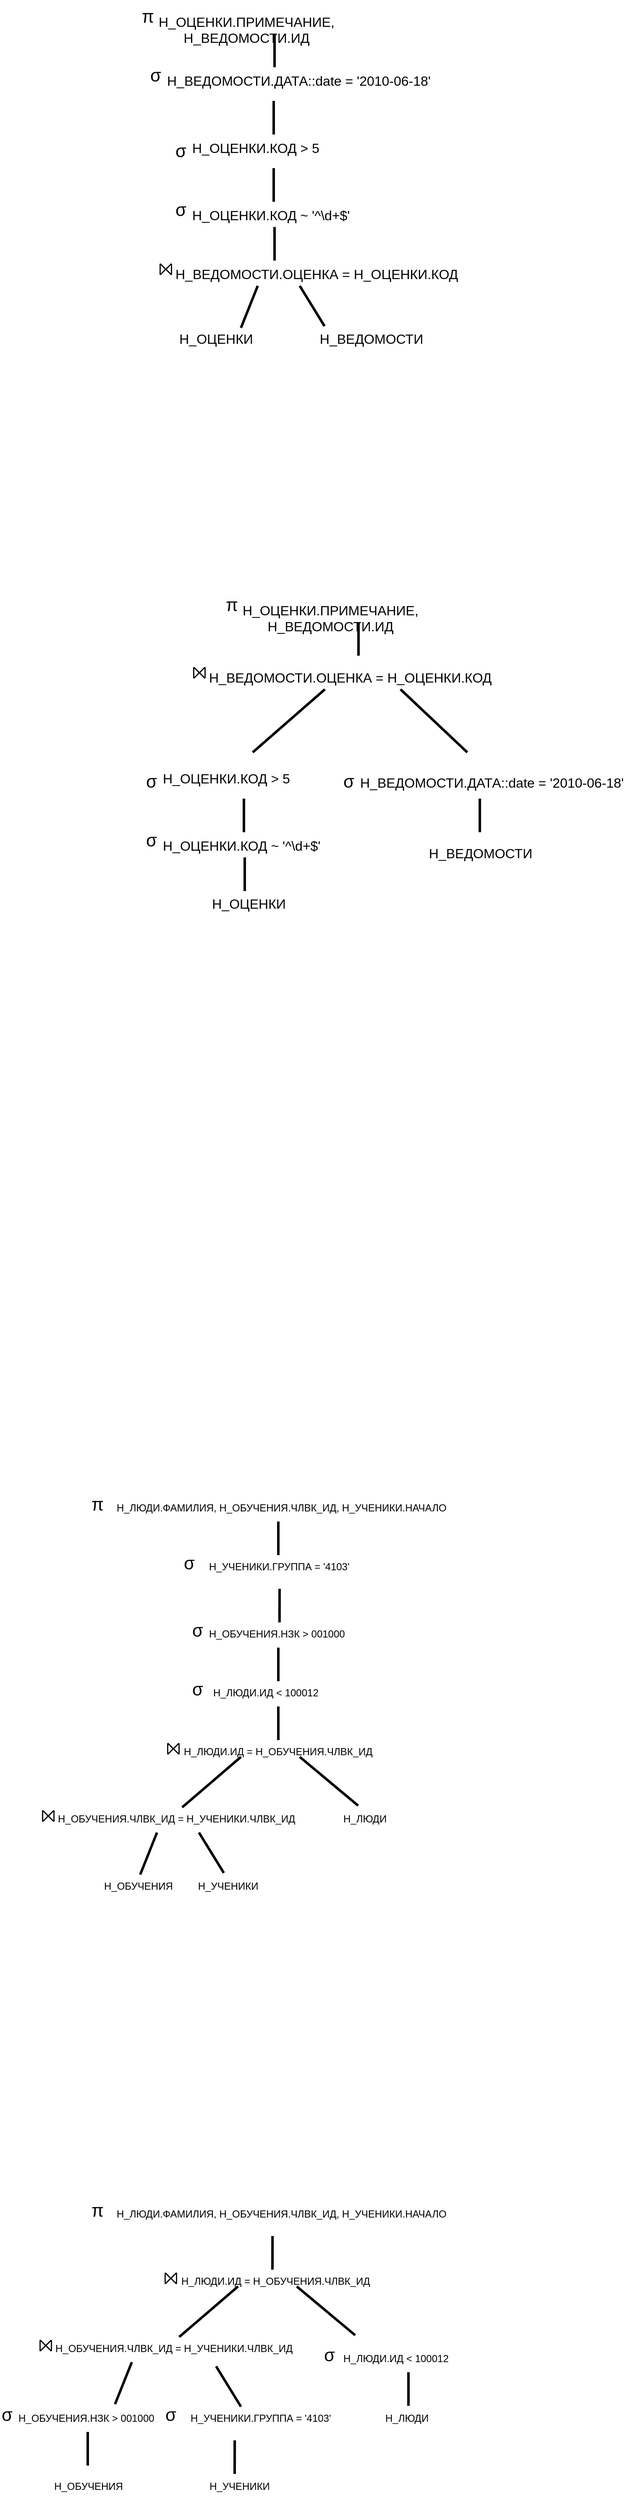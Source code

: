 <mxfile version="26.2.14">
  <diagram name="Страница — 1" id="1H5sKnfE3d8eU885hcAn">
    <mxGraphModel dx="976" dy="676" grid="1" gridSize="10" guides="1" tooltips="1" connect="1" arrows="1" fold="1" page="1" pageScale="1" pageWidth="827" pageHeight="1169" math="0" shadow="0">
      <root>
        <mxCell id="0" />
        <mxCell id="1" parent="0" />
        <mxCell id="Tx_kG5JFjuZFg7bBJf-3-4" value="" style="endArrow=none;html=1;rounded=0;strokeWidth=3;" parent="1" edge="1">
          <mxGeometry width="50" height="50" relative="1" as="geometry">
            <mxPoint x="400" y="400" as="sourcePoint" />
            <mxPoint x="420" y="350" as="targetPoint" />
          </mxGeometry>
        </mxCell>
        <mxCell id="Tx_kG5JFjuZFg7bBJf-3-5" value="" style="endArrow=none;html=1;rounded=0;endSize=15;strokeWidth=3;" parent="1" edge="1">
          <mxGeometry width="50" height="50" relative="1" as="geometry">
            <mxPoint x="499.57" y="398" as="sourcePoint" />
            <mxPoint x="470" y="350" as="targetPoint" />
          </mxGeometry>
        </mxCell>
        <mxCell id="Tx_kG5JFjuZFg7bBJf-3-6" value="&lt;font style=&quot;font-size: 16px;&quot;&gt;Н_ОЦЕНКИ&lt;/font&gt;" style="text;html=1;align=center;verticalAlign=middle;resizable=0;points=[];autosize=1;strokeColor=none;fillColor=none;" parent="1" vertex="1">
          <mxGeometry x="315" y="398" width="110" height="30" as="geometry" />
        </mxCell>
        <mxCell id="Tx_kG5JFjuZFg7bBJf-3-7" value="&lt;font style=&quot;font-size: 16px;&quot;&gt;Н_ВЕДОМОСТИ&lt;/font&gt;" style="text;html=1;align=center;verticalAlign=middle;resizable=0;points=[];autosize=1;strokeColor=none;fillColor=none;" parent="1" vertex="1">
          <mxGeometry x="480" y="398" width="150" height="30" as="geometry" />
        </mxCell>
        <mxCell id="VUIe60FdvrsXHlw0F6U0-4" value="⨝" style="text;whiteSpace=wrap;fontSize=21;" vertex="1" parent="1">
          <mxGeometry x="300" y="310" width="40" height="40" as="geometry" />
        </mxCell>
        <mxCell id="VUIe60FdvrsXHlw0F6U0-7" value="Н_ВЕДОМОСТИ.ОЦЕНКА = Н_ОЦЕНКИ.КОД" style="text;whiteSpace=wrap;fontSize=16;" vertex="1" parent="1">
          <mxGeometry x="320" y="320" width="360" height="40" as="geometry" />
        </mxCell>
        <mxCell id="VUIe60FdvrsXHlw0F6U0-11" value="Н_ОЦЕНКИ.КОД ~ &#39;^\d+$&#39;" style="text;whiteSpace=wrap;fontSize=16;" vertex="1" parent="1">
          <mxGeometry x="340" y="250" width="210" height="40" as="geometry" />
        </mxCell>
        <mxCell id="VUIe60FdvrsXHlw0F6U0-12" value="" style="endArrow=none;html=1;rounded=0;strokeWidth=3;" edge="1" parent="1">
          <mxGeometry width="50" height="50" relative="1" as="geometry">
            <mxPoint x="440" y="320" as="sourcePoint" />
            <mxPoint x="440" y="280" as="targetPoint" />
          </mxGeometry>
        </mxCell>
        <mxCell id="VUIe60FdvrsXHlw0F6U0-13" value="" style="endArrow=none;html=1;rounded=0;strokeWidth=3;" edge="1" parent="1">
          <mxGeometry width="50" height="50" relative="1" as="geometry">
            <mxPoint x="439" y="250" as="sourcePoint" />
            <mxPoint x="439" y="210" as="targetPoint" />
          </mxGeometry>
        </mxCell>
        <mxCell id="VUIe60FdvrsXHlw0F6U0-15" value="&lt;span style=&quot;font-size: 16px;&quot;&gt;Н_ОЦЕНКИ.КОД &amp;gt; 5&lt;/span&gt;" style="text;whiteSpace=wrap;html=1;" vertex="1" parent="1">
          <mxGeometry x="340" y="170" width="240" height="40" as="geometry" />
        </mxCell>
        <mxCell id="VUIe60FdvrsXHlw0F6U0-18" value="σ" style="text;whiteSpace=wrap;strokeWidth=3;fontSize=21;" vertex="1" parent="1">
          <mxGeometry x="290" y="80" width="40" height="40" as="geometry" />
        </mxCell>
        <mxCell id="VUIe60FdvrsXHlw0F6U0-19" value="σ" style="text;whiteSpace=wrap;strokeWidth=3;fontSize=21;" vertex="1" parent="1">
          <mxGeometry x="320" y="240" width="60" height="40" as="geometry" />
        </mxCell>
        <mxCell id="VUIe60FdvrsXHlw0F6U0-20" value="σ" style="text;whiteSpace=wrap;strokeWidth=3;fontSize=21;" vertex="1" parent="1">
          <mxGeometry x="320" y="170" width="40" height="40" as="geometry" />
        </mxCell>
        <mxCell id="VUIe60FdvrsXHlw0F6U0-24" value="" style="endArrow=none;html=1;rounded=0;strokeWidth=3;" edge="1" parent="1">
          <mxGeometry width="50" height="50" relative="1" as="geometry">
            <mxPoint x="439" y="170" as="sourcePoint" />
            <mxPoint x="439" y="130" as="targetPoint" />
          </mxGeometry>
        </mxCell>
        <mxCell id="VUIe60FdvrsXHlw0F6U0-25" value="Н_ОЦЕНКИ.КОД ~ &#39;^\d+$&#39;" style="text;whiteSpace=wrap;fontSize=16;" vertex="1" parent="1">
          <mxGeometry x="304.5" y="1000" width="210" height="40" as="geometry" />
        </mxCell>
        <mxCell id="VUIe60FdvrsXHlw0F6U0-26" value="" style="endArrow=none;html=1;rounded=0;strokeWidth=3;" edge="1" parent="1">
          <mxGeometry width="50" height="50" relative="1" as="geometry">
            <mxPoint x="403.5" y="1000" as="sourcePoint" />
            <mxPoint x="403.5" y="960" as="targetPoint" />
          </mxGeometry>
        </mxCell>
        <mxCell id="VUIe60FdvrsXHlw0F6U0-27" value="&lt;span style=&quot;font-size: 16px;&quot;&gt;Н_ОЦЕНКИ.КОД &amp;gt; 5&lt;/span&gt;" style="text;whiteSpace=wrap;html=1;" vertex="1" parent="1">
          <mxGeometry x="304.5" y="920" width="240" height="40" as="geometry" />
        </mxCell>
        <mxCell id="VUIe60FdvrsXHlw0F6U0-30" value="σ" style="text;whiteSpace=wrap;strokeWidth=3;fontSize=21;" vertex="1" parent="1">
          <mxGeometry x="284.5" y="990" width="60" height="40" as="geometry" />
        </mxCell>
        <mxCell id="VUIe60FdvrsXHlw0F6U0-31" value="σ" style="text;whiteSpace=wrap;strokeWidth=3;fontSize=21;" vertex="1" parent="1">
          <mxGeometry x="284.5" y="920" width="40" height="40" as="geometry" />
        </mxCell>
        <mxCell id="VUIe60FdvrsXHlw0F6U0-34" value="&lt;font style=&quot;font-size: 16px;&quot;&gt;Н_ОЦЕНКИ&lt;/font&gt;" style="text;html=1;align=center;verticalAlign=middle;resizable=0;points=[];autosize=1;strokeColor=none;fillColor=none;" vertex="1" parent="1">
          <mxGeometry x="353.5" y="1070" width="110" height="30" as="geometry" />
        </mxCell>
        <mxCell id="VUIe60FdvrsXHlw0F6U0-35" value="" style="endArrow=none;html=1;rounded=0;strokeWidth=3;" edge="1" parent="1">
          <mxGeometry width="50" height="50" relative="1" as="geometry">
            <mxPoint x="404.5" y="1070" as="sourcePoint" />
            <mxPoint x="404.5" y="1030" as="targetPoint" />
          </mxGeometry>
        </mxCell>
        <mxCell id="VUIe60FdvrsXHlw0F6U0-36" value="&lt;font style=&quot;font-size: 16px;&quot;&gt;Н_ВЕДОМОСТИ&lt;/font&gt;" style="text;html=1;align=center;verticalAlign=middle;resizable=0;points=[];autosize=1;strokeColor=none;fillColor=none;" vertex="1" parent="1">
          <mxGeometry x="610" y="1010" width="150" height="30" as="geometry" />
        </mxCell>
        <mxCell id="VUIe60FdvrsXHlw0F6U0-37" value="&lt;span style=&quot;font-size: 16px;&quot;&gt;Н_ВЕДОМОСТИ.ДАТА::date = &#39;2010-06-18&#39;&lt;/span&gt;" style="text;whiteSpace=wrap;html=1;" vertex="1" parent="1">
          <mxGeometry x="310" y="90" width="350" height="40" as="geometry" />
        </mxCell>
        <mxCell id="VUIe60FdvrsXHlw0F6U0-38" value="" style="endArrow=none;html=1;rounded=0;endSize=15;strokeWidth=3;" edge="1" parent="1">
          <mxGeometry width="50" height="50" relative="1" as="geometry">
            <mxPoint x="669.57" y="905" as="sourcePoint" />
            <mxPoint x="590" y="830" as="targetPoint" />
          </mxGeometry>
        </mxCell>
        <mxCell id="VUIe60FdvrsXHlw0F6U0-39" value="" style="endArrow=none;html=1;rounded=0;strokeWidth=3;" edge="1" parent="1">
          <mxGeometry width="50" height="50" relative="1" as="geometry">
            <mxPoint x="414" y="905" as="sourcePoint" />
            <mxPoint x="500" y="830" as="targetPoint" />
          </mxGeometry>
        </mxCell>
        <mxCell id="VUIe60FdvrsXHlw0F6U0-40" value="⨝" style="text;whiteSpace=wrap;fontSize=21;" vertex="1" parent="1">
          <mxGeometry x="340" y="790" width="40" height="40" as="geometry" />
        </mxCell>
        <mxCell id="VUIe60FdvrsXHlw0F6U0-41" value="Н_ВЕДОМОСТИ.ОЦЕНКА = Н_ОЦЕНКИ.КОД" style="text;whiteSpace=wrap;fontSize=16;" vertex="1" parent="1">
          <mxGeometry x="360" y="800" width="360" height="40" as="geometry" />
        </mxCell>
        <mxCell id="VUIe60FdvrsXHlw0F6U0-42" value="" style="endArrow=none;html=1;rounded=0;strokeWidth=3;" edge="1" parent="1">
          <mxGeometry width="50" height="50" relative="1" as="geometry">
            <mxPoint x="540" y="790" as="sourcePoint" />
            <mxPoint x="540" y="750" as="targetPoint" />
          </mxGeometry>
        </mxCell>
        <mxCell id="VUIe60FdvrsXHlw0F6U0-43" value="" style="endArrow=none;html=1;rounded=0;strokeWidth=3;" edge="1" parent="1">
          <mxGeometry width="50" height="50" relative="1" as="geometry">
            <mxPoint x="440" y="90" as="sourcePoint" />
            <mxPoint x="440" y="50" as="targetPoint" />
          </mxGeometry>
        </mxCell>
        <mxCell id="VUIe60FdvrsXHlw0F6U0-45" value="&lt;div style=&quot;text-align: center;&quot;&gt;&lt;span style=&quot;font-size: 16px; text-wrap-mode: nowrap;&quot;&gt;Н_ОЦЕНКИ.ПРИМЕЧАНИЕ, Н_ВЕДОМОСТИ.ИД&lt;/span&gt;&lt;/div&gt;" style="text;whiteSpace=wrap;html=1;" vertex="1" parent="1">
          <mxGeometry x="400" y="720" width="110" height="40" as="geometry" />
        </mxCell>
        <mxCell id="VUIe60FdvrsXHlw0F6U0-47" value="π" style="text;whiteSpace=wrap;fontSize=21;" vertex="1" parent="1">
          <mxGeometry x="380" y="710" width="40" height="40" as="geometry" />
        </mxCell>
        <mxCell id="VUIe60FdvrsXHlw0F6U0-48" value="&lt;div style=&quot;text-align: center;&quot;&gt;&lt;span style=&quot;font-size: 16px; text-wrap-mode: nowrap;&quot;&gt;Н_ОЦЕНКИ.ПРИМЕЧАНИЕ, Н_ВЕДОМОСТИ.ИД&lt;/span&gt;&lt;/div&gt;" style="text;whiteSpace=wrap;html=1;" vertex="1" parent="1">
          <mxGeometry x="300" y="20" width="110" height="40" as="geometry" />
        </mxCell>
        <mxCell id="VUIe60FdvrsXHlw0F6U0-49" value="π" style="text;whiteSpace=wrap;fontSize=21;" vertex="1" parent="1">
          <mxGeometry x="280" y="10" width="40" height="40" as="geometry" />
        </mxCell>
        <mxCell id="VUIe60FdvrsXHlw0F6U0-53" value="Н_ОБУЧЕНИЯ         Н_УЧЕНИКИ" style="text;whiteSpace=wrap;fontSize=12;" vertex="1" parent="1">
          <mxGeometry x="235" y="2240" width="420" height="41" as="geometry" />
        </mxCell>
        <mxCell id="VUIe60FdvrsXHlw0F6U0-54" value="" style="endArrow=none;html=1;rounded=0;strokeWidth=3;" edge="1" parent="1">
          <mxGeometry width="50" height="50" relative="1" as="geometry">
            <mxPoint x="280" y="2240" as="sourcePoint" />
            <mxPoint x="300" y="2190" as="targetPoint" />
          </mxGeometry>
        </mxCell>
        <mxCell id="VUIe60FdvrsXHlw0F6U0-55" value="" style="endArrow=none;html=1;rounded=0;endSize=15;strokeWidth=3;" edge="1" parent="1">
          <mxGeometry width="50" height="50" relative="1" as="geometry">
            <mxPoint x="379.57" y="2238" as="sourcePoint" />
            <mxPoint x="350" y="2190" as="targetPoint" />
          </mxGeometry>
        </mxCell>
        <mxCell id="VUIe60FdvrsXHlw0F6U0-59" value="⨝" style="text;whiteSpace=wrap;fontSize=21;" vertex="1" parent="1">
          <mxGeometry x="160" y="2150" width="40" height="40" as="geometry" />
        </mxCell>
        <mxCell id="VUIe60FdvrsXHlw0F6U0-63" value="Н_ОБУЧЕНИЯ.ЧЛВК_ИД = Н_УЧЕНИКИ.ЧЛВК_ИД" style="text;whiteSpace=wrap;" vertex="1" parent="1">
          <mxGeometry x="180" y="2160" width="320" height="40" as="geometry" />
        </mxCell>
        <mxCell id="VUIe60FdvrsXHlw0F6U0-66" value="" style="endArrow=none;html=1;rounded=0;strokeWidth=3;" edge="1" parent="1">
          <mxGeometry width="50" height="50" relative="1" as="geometry">
            <mxPoint x="330" y="2160" as="sourcePoint" />
            <mxPoint x="400" y="2100" as="targetPoint" />
          </mxGeometry>
        </mxCell>
        <mxCell id="VUIe60FdvrsXHlw0F6U0-67" value="⨝" style="text;whiteSpace=wrap;fontSize=21;" vertex="1" parent="1">
          <mxGeometry x="309" y="2070" width="40" height="40" as="geometry" />
        </mxCell>
        <mxCell id="VUIe60FdvrsXHlw0F6U0-69" value="Н_ЛЮДИ" style="text;whiteSpace=wrap;" vertex="1" parent="1">
          <mxGeometry x="520" y="2160" width="90" height="40" as="geometry" />
        </mxCell>
        <mxCell id="VUIe60FdvrsXHlw0F6U0-70" value="" style="endArrow=none;html=1;rounded=0;endSize=15;strokeWidth=3;" edge="1" parent="1">
          <mxGeometry width="50" height="50" relative="1" as="geometry">
            <mxPoint x="539.57" y="2158" as="sourcePoint" />
            <mxPoint x="470" y="2100" as="targetPoint" />
          </mxGeometry>
        </mxCell>
        <mxCell id="VUIe60FdvrsXHlw0F6U0-72" value="Н_ЛЮДИ.ИД = Н_ОБУЧЕНИЯ.ЧЛВК_ИД" style="text;whiteSpace=wrap;" vertex="1" parent="1">
          <mxGeometry x="330" y="2080" width="260" height="40" as="geometry" />
        </mxCell>
        <mxCell id="VUIe60FdvrsXHlw0F6U0-74" value="Н_ЛЮДИ.ИД &lt; 100012" style="text;whiteSpace=wrap;" vertex="1" parent="1">
          <mxGeometry x="365" y="2010" width="160" height="40" as="geometry" />
        </mxCell>
        <mxCell id="VUIe60FdvrsXHlw0F6U0-75" value="σ" style="text;whiteSpace=wrap;strokeWidth=3;fontSize=21;" vertex="1" parent="1">
          <mxGeometry x="340" y="2000" width="60" height="40" as="geometry" />
        </mxCell>
        <mxCell id="VUIe60FdvrsXHlw0F6U0-76" value="σ" style="text;whiteSpace=wrap;strokeWidth=3;fontSize=21;" vertex="1" parent="1">
          <mxGeometry x="340" y="1930" width="60" height="40" as="geometry" />
        </mxCell>
        <mxCell id="VUIe60FdvrsXHlw0F6U0-78" value="Н_ОБУЧЕНИЯ.НЗК &gt; 001000" style="text;whiteSpace=wrap;" vertex="1" parent="1">
          <mxGeometry x="360" y="1940" width="240" height="40" as="geometry" />
        </mxCell>
        <mxCell id="VUIe60FdvrsXHlw0F6U0-80" value="Н_УЧЕНИКИ.ГРУППА = &#39;4103&#39;" style="text;whiteSpace=wrap;" vertex="1" parent="1">
          <mxGeometry x="360" y="1860" width="200" height="40" as="geometry" />
        </mxCell>
        <mxCell id="VUIe60FdvrsXHlw0F6U0-84" value="σ" style="text;whiteSpace=wrap;strokeWidth=3;fontSize=21;" vertex="1" parent="1">
          <mxGeometry x="330" y="1850" width="60" height="40" as="geometry" />
        </mxCell>
        <mxCell id="VUIe60FdvrsXHlw0F6U0-88" value="" style="endArrow=none;html=1;rounded=0;strokeWidth=3;exitX=0.358;exitY=0;exitDx=0;exitDy=0;exitPerimeter=0;" edge="1" parent="1" source="VUIe60FdvrsXHlw0F6U0-78">
          <mxGeometry width="50" height="50" relative="1" as="geometry">
            <mxPoint x="419" y="1940" as="sourcePoint" />
            <mxPoint x="446" y="1900" as="targetPoint" />
          </mxGeometry>
        </mxCell>
        <mxCell id="VUIe60FdvrsXHlw0F6U0-89" value="" style="endArrow=none;html=1;rounded=0;strokeWidth=3;exitX=0.358;exitY=0;exitDx=0;exitDy=0;exitPerimeter=0;" edge="1" parent="1">
          <mxGeometry width="50" height="50" relative="1" as="geometry">
            <mxPoint x="444.5" y="2010" as="sourcePoint" />
            <mxPoint x="444.5" y="1970" as="targetPoint" />
          </mxGeometry>
        </mxCell>
        <mxCell id="VUIe60FdvrsXHlw0F6U0-90" value="" style="endArrow=none;html=1;rounded=0;strokeWidth=3;exitX=0.358;exitY=0;exitDx=0;exitDy=0;exitPerimeter=0;" edge="1" parent="1">
          <mxGeometry width="50" height="50" relative="1" as="geometry">
            <mxPoint x="444.5" y="2080" as="sourcePoint" />
            <mxPoint x="444.5" y="2040" as="targetPoint" />
          </mxGeometry>
        </mxCell>
        <mxCell id="VUIe60FdvrsXHlw0F6U0-92" value="" style="endArrow=none;html=1;rounded=0;strokeWidth=3;" edge="1" parent="1">
          <mxGeometry width="50" height="50" relative="1" as="geometry">
            <mxPoint x="250" y="2870" as="sourcePoint" />
            <mxPoint x="270" y="2820" as="targetPoint" />
          </mxGeometry>
        </mxCell>
        <mxCell id="VUIe60FdvrsXHlw0F6U0-93" value="" style="endArrow=none;html=1;rounded=0;endSize=15;strokeWidth=3;" edge="1" parent="1">
          <mxGeometry width="50" height="50" relative="1" as="geometry">
            <mxPoint x="400" y="2873" as="sourcePoint" />
            <mxPoint x="370.43" y="2825" as="targetPoint" />
          </mxGeometry>
        </mxCell>
        <mxCell id="VUIe60FdvrsXHlw0F6U0-94" value="⨝" style="text;whiteSpace=wrap;fontSize=21;" vertex="1" parent="1">
          <mxGeometry x="156.5" y="2780" width="40" height="40" as="geometry" />
        </mxCell>
        <mxCell id="VUIe60FdvrsXHlw0F6U0-95" value="Н_ОБУЧЕНИЯ.ЧЛВК_ИД = Н_УЧЕНИКИ.ЧЛВК_ИД" style="text;whiteSpace=wrap;" vertex="1" parent="1">
          <mxGeometry x="176.5" y="2790" width="320" height="40" as="geometry" />
        </mxCell>
        <mxCell id="VUIe60FdvrsXHlw0F6U0-96" value="" style="endArrow=none;html=1;rounded=0;strokeWidth=3;" edge="1" parent="1">
          <mxGeometry width="50" height="50" relative="1" as="geometry">
            <mxPoint x="326.5" y="2790" as="sourcePoint" />
            <mxPoint x="396.5" y="2730" as="targetPoint" />
          </mxGeometry>
        </mxCell>
        <mxCell id="VUIe60FdvrsXHlw0F6U0-97" value="⨝" style="text;whiteSpace=wrap;fontSize=21;" vertex="1" parent="1">
          <mxGeometry x="305.5" y="2700" width="40" height="40" as="geometry" />
        </mxCell>
        <mxCell id="VUIe60FdvrsXHlw0F6U0-99" value="" style="endArrow=none;html=1;rounded=0;endSize=15;strokeWidth=3;" edge="1" parent="1">
          <mxGeometry width="50" height="50" relative="1" as="geometry">
            <mxPoint x="536.07" y="2788" as="sourcePoint" />
            <mxPoint x="466.5" y="2730" as="targetPoint" />
          </mxGeometry>
        </mxCell>
        <mxCell id="VUIe60FdvrsXHlw0F6U0-100" value="Н_ЛЮДИ.ИД = Н_ОБУЧЕНИЯ.ЧЛВК_ИД" style="text;whiteSpace=wrap;" vertex="1" parent="1">
          <mxGeometry x="326.5" y="2710" width="260" height="40" as="geometry" />
        </mxCell>
        <mxCell id="VUIe60FdvrsXHlw0F6U0-111" value="σ" style="text;whiteSpace=wrap;strokeWidth=3;fontSize=21;" vertex="1" parent="1">
          <mxGeometry x="496.5" y="2792" width="60" height="40" as="geometry" />
        </mxCell>
        <mxCell id="VUIe60FdvrsXHlw0F6U0-116" value="" style="endArrow=none;html=1;rounded=0;strokeWidth=3;exitX=0.358;exitY=0;exitDx=0;exitDy=0;exitPerimeter=0;" edge="1" parent="1">
          <mxGeometry width="50" height="50" relative="1" as="geometry">
            <mxPoint x="392.5" y="2953" as="sourcePoint" />
            <mxPoint x="392.58" y="2913" as="targetPoint" />
          </mxGeometry>
        </mxCell>
        <mxCell id="VUIe60FdvrsXHlw0F6U0-117" value="" style="endArrow=none;html=1;rounded=0;strokeWidth=3;exitX=0.358;exitY=0;exitDx=0;exitDy=0;exitPerimeter=0;" edge="1" parent="1">
          <mxGeometry width="50" height="50" relative="1" as="geometry">
            <mxPoint x="217.5" y="2943" as="sourcePoint" />
            <mxPoint x="217.5" y="2903" as="targetPoint" />
          </mxGeometry>
        </mxCell>
        <mxCell id="VUIe60FdvrsXHlw0F6U0-119" value="σ" style="text;whiteSpace=wrap;strokeWidth=3;fontSize=21;" vertex="1" parent="1">
          <mxGeometry x="113" y="2863" width="60" height="40" as="geometry" />
        </mxCell>
        <mxCell id="VUIe60FdvrsXHlw0F6U0-120" value="Н_ОБУЧЕНИЯ.НЗК &gt; 001000" style="text;whiteSpace=wrap;" vertex="1" parent="1">
          <mxGeometry x="133" y="2873" width="240" height="40" as="geometry" />
        </mxCell>
        <mxCell id="VUIe60FdvrsXHlw0F6U0-121" value="Н_ЛЮДИ" style="text;whiteSpace=wrap;" vertex="1" parent="1">
          <mxGeometry x="570" y="2873" width="90" height="40" as="geometry" />
        </mxCell>
        <mxCell id="VUIe60FdvrsXHlw0F6U0-122" value="Н_ЛЮДИ.ИД &lt; 100012" style="text;whiteSpace=wrap;" vertex="1" parent="1">
          <mxGeometry x="520" y="2802" width="160" height="40" as="geometry" />
        </mxCell>
        <mxCell id="VUIe60FdvrsXHlw0F6U0-123" value="" style="endArrow=none;html=1;rounded=0;strokeWidth=3;exitX=0.358;exitY=0;exitDx=0;exitDy=0;exitPerimeter=0;" edge="1" parent="1">
          <mxGeometry width="50" height="50" relative="1" as="geometry">
            <mxPoint x="599.5" y="2872" as="sourcePoint" />
            <mxPoint x="599.5" y="2832" as="targetPoint" />
          </mxGeometry>
        </mxCell>
        <mxCell id="VUIe60FdvrsXHlw0F6U0-124" value="Н_ОБУЧЕНИЯ" style="text;html=1;align=center;verticalAlign=middle;resizable=0;points=[];autosize=1;strokeColor=none;fillColor=none;" vertex="1" parent="1">
          <mxGeometry x="163" y="2953" width="110" height="30" as="geometry" />
        </mxCell>
        <mxCell id="VUIe60FdvrsXHlw0F6U0-127" value="&lt;span style=&quot;text-align: left; text-wrap-mode: wrap;&quot;&gt;Н_УЧЕНИКИ&lt;/span&gt;" style="text;html=1;align=center;verticalAlign=middle;resizable=0;points=[];autosize=1;strokeColor=none;fillColor=none;" vertex="1" parent="1">
          <mxGeometry x="348" y="2953" width="100" height="30" as="geometry" />
        </mxCell>
        <mxCell id="VUIe60FdvrsXHlw0F6U0-128" value="Н_УЧЕНИКИ.ГРУППА = &#39;4103&#39;" style="text;whiteSpace=wrap;" vertex="1" parent="1">
          <mxGeometry x="338" y="2873" width="200" height="40" as="geometry" />
        </mxCell>
        <mxCell id="VUIe60FdvrsXHlw0F6U0-129" value="σ" style="text;whiteSpace=wrap;strokeWidth=3;fontSize=21;" vertex="1" parent="1">
          <mxGeometry x="308" y="2863" width="60" height="40" as="geometry" />
        </mxCell>
        <mxCell id="VUIe60FdvrsXHlw0F6U0-131" value="" style="endArrow=none;html=1;rounded=0;strokeWidth=3;exitX=0.358;exitY=0;exitDx=0;exitDy=0;exitPerimeter=0;" edge="1" parent="1">
          <mxGeometry width="50" height="50" relative="1" as="geometry">
            <mxPoint x="444.5" y="1860" as="sourcePoint" />
            <mxPoint x="444.5" y="1820" as="targetPoint" />
          </mxGeometry>
        </mxCell>
        <mxCell id="VUIe60FdvrsXHlw0F6U0-132" value="π" style="text;whiteSpace=wrap;fontSize=21;" vertex="1" parent="1">
          <mxGeometry x="220" y="1780" width="40" height="40" as="geometry" />
        </mxCell>
        <mxCell id="VUIe60FdvrsXHlw0F6U0-135" value="Н_ЛЮДИ.ФАМИЛИЯ, Н_ОБУЧЕНИЯ.ЧЛВК_ИД, Н_УЧЕНИКИ.НАЧАЛО" style="text;whiteSpace=wrap;" vertex="1" parent="1">
          <mxGeometry x="250" y="1790" width="430" height="40" as="geometry" />
        </mxCell>
        <mxCell id="VUIe60FdvrsXHlw0F6U0-136" value="π" style="text;whiteSpace=wrap;fontSize=21;" vertex="1" parent="1">
          <mxGeometry x="220" y="2620" width="40" height="40" as="geometry" />
        </mxCell>
        <mxCell id="VUIe60FdvrsXHlw0F6U0-137" value="Н_ЛЮДИ.ФАМИЛИЯ, Н_ОБУЧЕНИЯ.ЧЛВК_ИД, Н_УЧЕНИКИ.НАЧАЛО" style="text;whiteSpace=wrap;" vertex="1" parent="1">
          <mxGeometry x="250" y="2630" width="430" height="40" as="geometry" />
        </mxCell>
        <mxCell id="VUIe60FdvrsXHlw0F6U0-139" value="" style="endArrow=none;html=1;rounded=0;strokeWidth=3;exitX=0.358;exitY=0;exitDx=0;exitDy=0;exitPerimeter=0;" edge="1" parent="1">
          <mxGeometry width="50" height="50" relative="1" as="geometry">
            <mxPoint x="437.5" y="2710" as="sourcePoint" />
            <mxPoint x="437.58" y="2670" as="targetPoint" />
          </mxGeometry>
        </mxCell>
        <mxCell id="VUIe60FdvrsXHlw0F6U0-140" value="Н_ВЕДОМОСТИ.ДАТА::date = &#39;2010-06-18&#39;" style="text;whiteSpace=wrap;fontSize=16;" vertex="1" parent="1">
          <mxGeometry x="540" y="925" width="320" height="40" as="geometry" />
        </mxCell>
        <mxCell id="VUIe60FdvrsXHlw0F6U0-141" value="σ" style="text;whiteSpace=wrap;strokeWidth=3;fontSize=21;" vertex="1" parent="1">
          <mxGeometry x="520" y="920" width="40" height="40" as="geometry" />
        </mxCell>
        <mxCell id="VUIe60FdvrsXHlw0F6U0-142" value="" style="endArrow=none;html=1;rounded=0;strokeWidth=3;" edge="1" parent="1">
          <mxGeometry width="50" height="50" relative="1" as="geometry">
            <mxPoint x="684.5" y="1000" as="sourcePoint" />
            <mxPoint x="684.5" y="960" as="targetPoint" />
          </mxGeometry>
        </mxCell>
      </root>
    </mxGraphModel>
  </diagram>
</mxfile>
